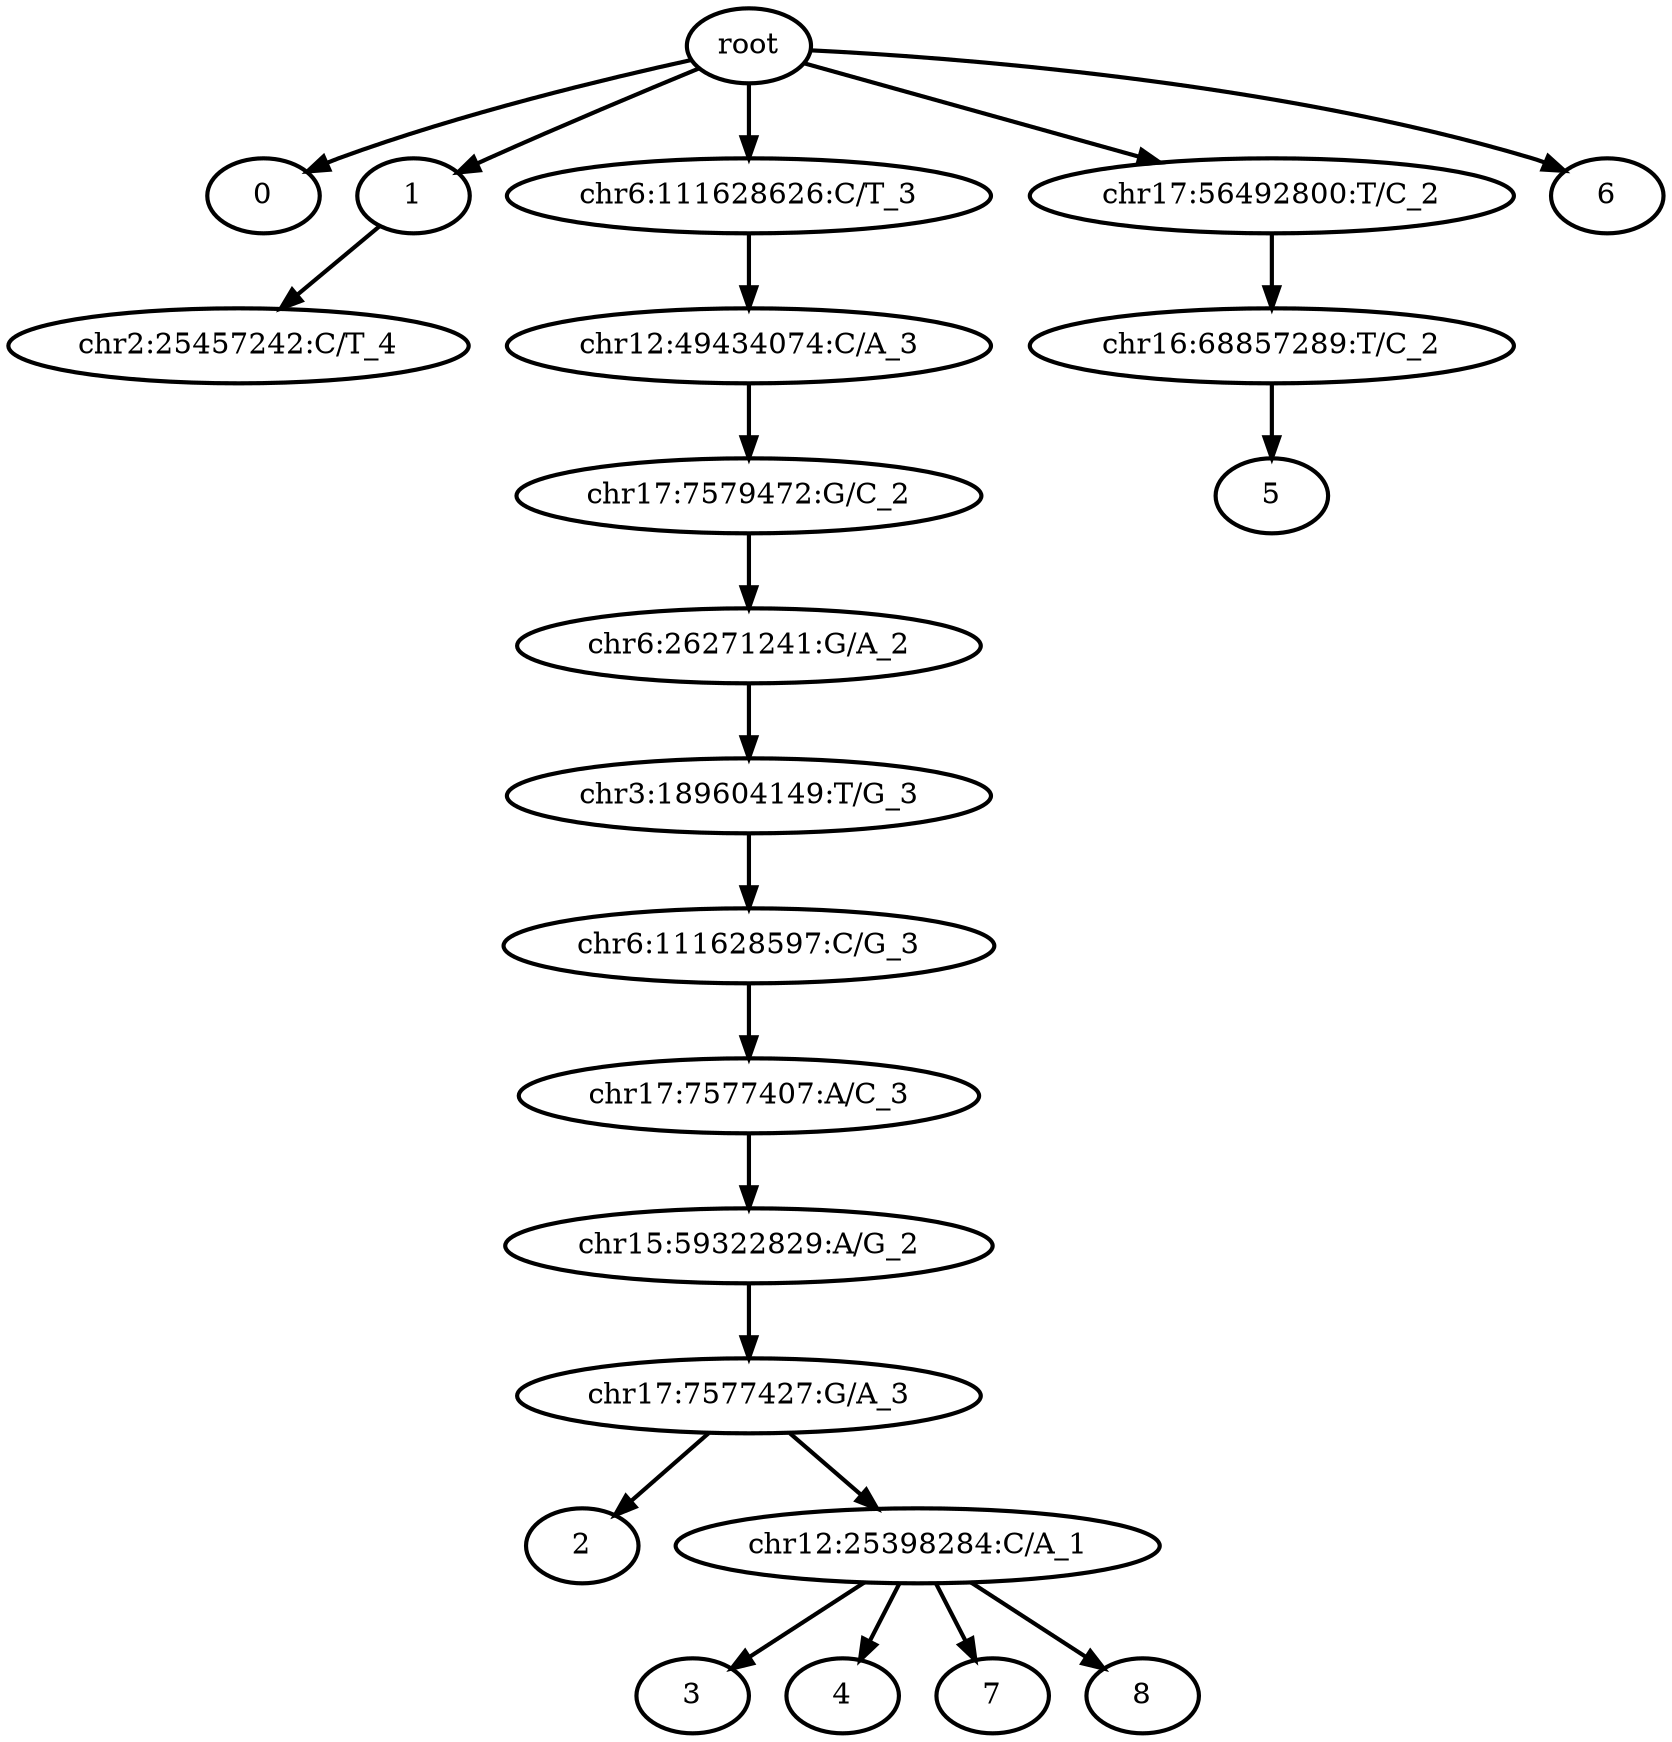 digraph N {
	overlap="false"
	rankdir="TB"
	0 [label="root", style="bold"];
	1 [label="0", style="bold"];
	2 [label="1", style="bold"];
	3 [label="chr6:111628626:C/T_3", style="bold"];
	4 [label="chr12:49434074:C/A_3", style="bold"];
	5 [label="chr17:7579472:G/C_2", style="bold"];
	6 [label="chr6:26271241:G/A_2", style="bold"];
	7 [label="chr3:189604149:T/G_3", style="bold"];
	8 [label="chr6:111628597:C/G_3", style="bold"];
	9 [label="chr17:7577407:A/C_3", style="bold"];
	10 [label="chr15:59322829:A/G_2", style="bold"];
	11 [label="chr17:7577427:G/A_3", style="bold"];
	12 [label="2", style="bold"];
	13 [label="chr12:25398284:C/A_1", style="bold"];
	14 [label="3", style="bold"];
	15 [label="4", style="bold"];
	16 [label="chr17:56492800:T/C_2", style="bold"];
	17 [label="chr16:68857289:T/C_2", style="bold"];
	18 [label="5", style="bold"];
	19 [label="6", style="bold"];
	20 [label="7", style="bold"];
	21 [label="8", style="bold"];
	22 [label="chr2:25457242:C/T_4", style="bold"];
	0 -> 1 [style="bold"];
	0 -> 2 [style="bold"];
	0 -> 3 [style="bold"];
	0 -> 16 [style="bold"];
	0 -> 19 [style="bold"];
	2 -> 22 [style="bold"];
	3 -> 4 [style="bold"];
	4 -> 5 [style="bold"];
	5 -> 6 [style="bold"];
	6 -> 7 [style="bold"];
	7 -> 8 [style="bold"];
	8 -> 9 [style="bold"];
	9 -> 10 [style="bold"];
	10 -> 11 [style="bold"];
	11 -> 12 [style="bold"];
	11 -> 13 [style="bold"];
	13 -> 14 [style="bold"];
	13 -> 15 [style="bold"];
	13 -> 20 [style="bold"];
	13 -> 21 [style="bold"];
	16 -> 17 [style="bold"];
	17 -> 18 [style="bold"];
}